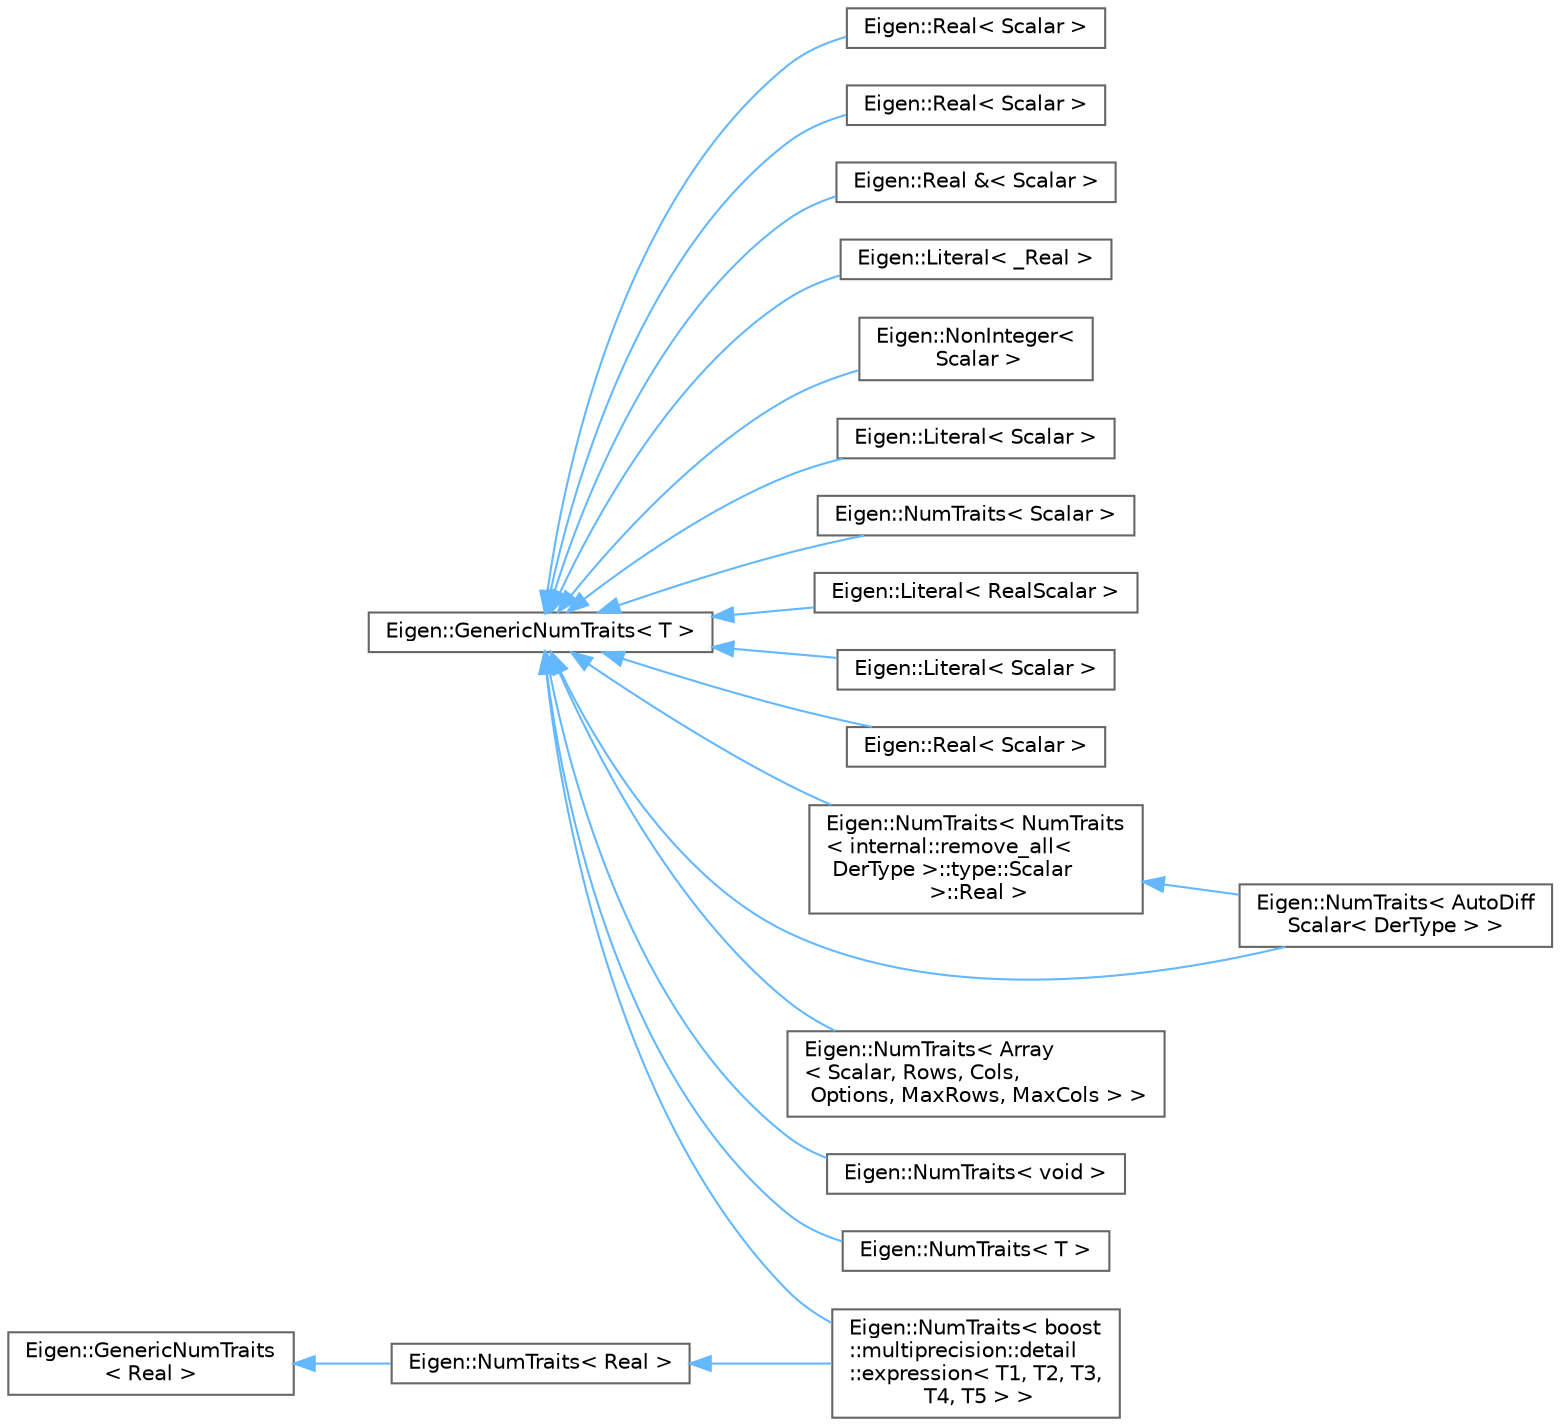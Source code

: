 digraph "类继承关系图"
{
 // LATEX_PDF_SIZE
  bgcolor="transparent";
  edge [fontname=Helvetica,fontsize=10,labelfontname=Helvetica,labelfontsize=10];
  node [fontname=Helvetica,fontsize=10,shape=box,height=0.2,width=0.4];
  rankdir="LR";
  Node0 [id="Node000000",label="Eigen::GenericNumTraits\< T \>",height=0.2,width=0.4,color="grey40", fillcolor="white", style="filled",URL="$struct_eigen_1_1_generic_num_traits.html",tooltip=" "];
  Node0 -> Node1 [id="edge3908_Node000000_Node000001",dir="back",color="steelblue1",style="solid",tooltip=" "];
  Node1 [id="Node000001",label="Eigen::Real\< Scalar \>",height=0.2,width=0.4,color="grey40", fillcolor="white", style="filled",URL="$struct_eigen_1_1_num_traits.html",tooltip=" "];
  Node0 -> Node2 [id="edge3909_Node000000_Node000002",dir="back",color="steelblue1",style="solid",tooltip=" "];
  Node2 [id="Node000002",label="Eigen::Real\< Scalar \>",height=0.2,width=0.4,color="grey40", fillcolor="white", style="filled",URL="$struct_eigen_1_1_num_traits.html",tooltip=" "];
  Node0 -> Node3 [id="edge3910_Node000000_Node000003",dir="back",color="steelblue1",style="solid",tooltip=" "];
  Node3 [id="Node000003",label="Eigen::Real &\< Scalar \>",height=0.2,width=0.4,color="grey40", fillcolor="white", style="filled",URL="$struct_eigen_1_1_num_traits.html",tooltip=" "];
  Node0 -> Node4 [id="edge3911_Node000000_Node000004",dir="back",color="steelblue1",style="solid",tooltip=" "];
  Node4 [id="Node000004",label="Eigen::Literal\< _Real \>",height=0.2,width=0.4,color="grey40", fillcolor="white", style="filled",URL="$struct_eigen_1_1_num_traits.html",tooltip=" "];
  Node0 -> Node5 [id="edge3912_Node000000_Node000005",dir="back",color="steelblue1",style="solid",tooltip=" "];
  Node5 [id="Node000005",label="Eigen::NonInteger\<\l Scalar \>",height=0.2,width=0.4,color="grey40", fillcolor="white", style="filled",URL="$struct_eigen_1_1_num_traits.html",tooltip=" "];
  Node0 -> Node6 [id="edge3913_Node000000_Node000006",dir="back",color="steelblue1",style="solid",tooltip=" "];
  Node6 [id="Node000006",label="Eigen::Literal\< Scalar \>",height=0.2,width=0.4,color="grey40", fillcolor="white", style="filled",URL="$struct_eigen_1_1_num_traits.html",tooltip=" "];
  Node0 -> Node7 [id="edge3914_Node000000_Node000007",dir="back",color="steelblue1",style="solid",tooltip=" "];
  Node7 [id="Node000007",label="Eigen::NumTraits\< Scalar \>",height=0.2,width=0.4,color="grey40", fillcolor="white", style="filled",URL="$struct_eigen_1_1_num_traits.html",tooltip=" "];
  Node0 -> Node8 [id="edge3915_Node000000_Node000008",dir="back",color="steelblue1",style="solid",tooltip=" "];
  Node8 [id="Node000008",label="Eigen::Literal\< RealScalar \>",height=0.2,width=0.4,color="grey40", fillcolor="white", style="filled",URL="$struct_eigen_1_1_num_traits.html",tooltip=" "];
  Node0 -> Node9 [id="edge3916_Node000000_Node000009",dir="back",color="steelblue1",style="solid",tooltip=" "];
  Node9 [id="Node000009",label="Eigen::Literal\< Scalar \>",height=0.2,width=0.4,color="grey40", fillcolor="white", style="filled",URL="$struct_eigen_1_1_num_traits.html",tooltip=" "];
  Node0 -> Node10 [id="edge3917_Node000000_Node000010",dir="back",color="steelblue1",style="solid",tooltip=" "];
  Node10 [id="Node000010",label="Eigen::Real\< Scalar \>",height=0.2,width=0.4,color="grey40", fillcolor="white", style="filled",URL="$struct_eigen_1_1_num_traits.html",tooltip=" "];
  Node0 -> Node11 [id="edge3918_Node000000_Node000011",dir="back",color="steelblue1",style="solid",tooltip=" "];
  Node11 [id="Node000011",label="Eigen::NumTraits\< NumTraits\l\< internal::remove_all\<\l DerType \>::type::Scalar\l \>::Real \>",height=0.2,width=0.4,color="grey40", fillcolor="white", style="filled",URL="$struct_eigen_1_1_num_traits.html",tooltip=" "];
  Node11 -> Node12 [id="edge3919_Node000011_Node000012",dir="back",color="steelblue1",style="solid",tooltip=" "];
  Node12 [id="Node000012",label="Eigen::NumTraits\< AutoDiff\lScalar\< DerType \> \>",height=0.2,width=0.4,color="grey40", fillcolor="white", style="filled",URL="$struct_eigen_1_1_num_traits_3_01_auto_diff_scalar_3_01_der_type_01_4_01_4.html",tooltip=" "];
  Node0 -> Node13 [id="edge3920_Node000000_Node000013",dir="back",color="steelblue1",style="solid",tooltip=" "];
  Node13 [id="Node000013",label="Eigen::NumTraits\< Array\l\< Scalar, Rows, Cols,\l Options, MaxRows, MaxCols \> \>",height=0.2,width=0.4,color="grey40", fillcolor="white", style="filled",URL="$struct_eigen_1_1_num_traits_3_01_array_3_01_scalar_00_01_rows_00_01_cols_00_01_options_00_01_max_rows_00_01_max_cols_01_4_01_4.html",tooltip=" "];
  Node0 -> Node12 [id="edge3921_Node000000_Node000012",dir="back",color="steelblue1",style="solid",tooltip=" "];
  Node0 -> Node14 [id="edge3922_Node000000_Node000014",dir="back",color="steelblue1",style="solid",tooltip=" "];
  Node14 [id="Node000014",label="Eigen::NumTraits\< boost\l::multiprecision::detail\l::expression\< T1, T2, T3,\l T4, T5 \> \>",height=0.2,width=0.4,color="grey40", fillcolor="white", style="filled",URL="$struct_eigen_1_1_num_traits_3_01boost_1_1multiprecision_1_1detail_1_1expression_3_01_t1_00_01_t2de536fef90a65f9e6892d34a2e1ed34d.html",tooltip=" "];
  Node0 -> Node17 [id="edge3923_Node000000_Node000017",dir="back",color="steelblue1",style="solid",tooltip=" "];
  Node17 [id="Node000017",label="Eigen::NumTraits\< void \>",height=0.2,width=0.4,color="grey40", fillcolor="white", style="filled",URL="$struct_eigen_1_1_num_traits_3_01void_01_4.html",tooltip=" "];
  Node0 -> Node18 [id="edge3924_Node000000_Node000018",dir="back",color="steelblue1",style="solid",tooltip=" "];
  Node18 [id="Node000018",label="Eigen::NumTraits\< T \>",height=0.2,width=0.4,color="grey40", fillcolor="white", style="filled",URL="$struct_eigen_1_1_num_traits.html",tooltip="Holds information about the various numeric (i.e. scalar) types allowed by Eigen."];
  Node16 [id="Node000016",label="Eigen::GenericNumTraits\l\< Real \>",height=0.2,width=0.4,color="grey40", fillcolor="white", style="filled",URL="$struct_eigen_1_1_generic_num_traits.html",tooltip=" "];
  Node16 -> Node15 [id="edge3925_Node000016_Node000015",dir="back",color="steelblue1",style="solid",tooltip=" "];
  Node15 [id="Node000015",label="Eigen::NumTraits\< Real \>",height=0.2,width=0.4,color="grey40", fillcolor="white", style="filled",URL="$struct_eigen_1_1_num_traits_3_01_real_01_4.html",tooltip=" "];
  Node15 -> Node14 [id="edge3926_Node000015_Node000014",dir="back",color="steelblue1",style="solid",tooltip=" "];
}
